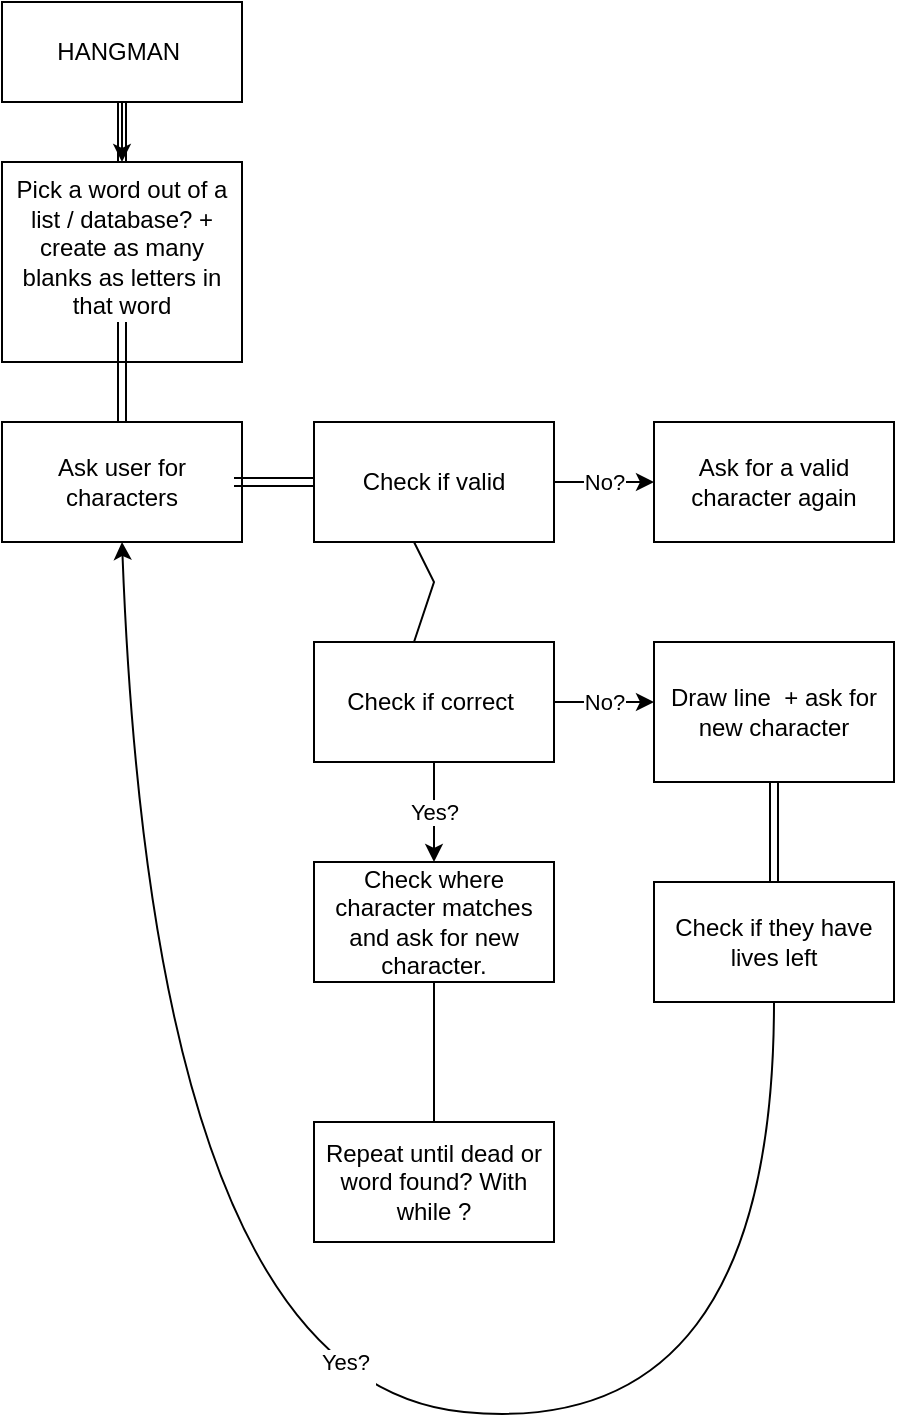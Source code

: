 <mxfile version="24.7.4">
  <diagram name="Page-1" id="YkgMBwCI7OGXfndA6B0e">
    <mxGraphModel dx="1242" dy="802" grid="1" gridSize="10" guides="1" tooltips="1" connect="1" arrows="1" fold="1" page="1" pageScale="1" pageWidth="827" pageHeight="1169" math="0" shadow="0">
      <root>
        <mxCell id="0" />
        <mxCell id="1" parent="0" />
        <mxCell id="1CcfnZJcr7BuHAOgr-7a-4" value="" style="edgeStyle=orthogonalEdgeStyle;rounded=0;orthogonalLoop=1;jettySize=auto;html=1;" edge="1" parent="1" source="1CcfnZJcr7BuHAOgr-7a-1" target="1CcfnZJcr7BuHAOgr-7a-2">
          <mxGeometry relative="1" as="geometry" />
        </mxCell>
        <mxCell id="1CcfnZJcr7BuHAOgr-7a-1" value="HANGMAN&amp;nbsp;" style="rounded=0;whiteSpace=wrap;html=1;" vertex="1" parent="1">
          <mxGeometry x="354" y="10" width="120" height="50" as="geometry" />
        </mxCell>
        <mxCell id="1CcfnZJcr7BuHAOgr-7a-2" value="Pick a word out of a list / database? + create as many blanks as letters in that word&lt;div&gt;&lt;br&gt;&lt;/div&gt;" style="rounded=0;whiteSpace=wrap;html=1;" vertex="1" parent="1">
          <mxGeometry x="354" y="90" width="120" height="100" as="geometry" />
        </mxCell>
        <mxCell id="1CcfnZJcr7BuHAOgr-7a-3" value="" style="shape=link;html=1;rounded=0;entryX=0.5;entryY=1;entryDx=0;entryDy=0;" edge="1" parent="1" source="1CcfnZJcr7BuHAOgr-7a-2" target="1CcfnZJcr7BuHAOgr-7a-1">
          <mxGeometry width="100" relative="1" as="geometry">
            <mxPoint x="414" y="10" as="sourcePoint" />
            <mxPoint x="410" y="60" as="targetPoint" />
          </mxGeometry>
        </mxCell>
        <mxCell id="1CcfnZJcr7BuHAOgr-7a-5" value="Ask user for characters" style="rounded=0;whiteSpace=wrap;html=1;" vertex="1" parent="1">
          <mxGeometry x="354" y="220" width="120" height="60" as="geometry" />
        </mxCell>
        <mxCell id="1CcfnZJcr7BuHAOgr-7a-9" value="" style="shape=link;html=1;rounded=0;" edge="1" parent="1" source="1CcfnZJcr7BuHAOgr-7a-5">
          <mxGeometry width="100" relative="1" as="geometry">
            <mxPoint x="414" y="120" as="sourcePoint" />
            <mxPoint x="414" y="170" as="targetPoint" />
          </mxGeometry>
        </mxCell>
        <mxCell id="1CcfnZJcr7BuHAOgr-7a-10" value="" style="shape=link;html=1;rounded=0;" edge="1" parent="1" target="1CcfnZJcr7BuHAOgr-7a-11">
          <mxGeometry width="100" relative="1" as="geometry">
            <mxPoint x="470" y="250" as="sourcePoint" />
            <mxPoint x="570" y="250" as="targetPoint" />
          </mxGeometry>
        </mxCell>
        <mxCell id="1CcfnZJcr7BuHAOgr-7a-11" value="Check if valid" style="rounded=0;whiteSpace=wrap;html=1;" vertex="1" parent="1">
          <mxGeometry x="510" y="220" width="120" height="60" as="geometry" />
        </mxCell>
        <mxCell id="1CcfnZJcr7BuHAOgr-7a-12" value="Ask for a valid character again" style="rounded=0;whiteSpace=wrap;html=1;" vertex="1" parent="1">
          <mxGeometry x="680" y="220" width="120" height="60" as="geometry" />
        </mxCell>
        <mxCell id="1CcfnZJcr7BuHAOgr-7a-13" value="" style="endArrow=classic;html=1;rounded=0;entryX=0;entryY=0.5;entryDx=0;entryDy=0;" edge="1" parent="1" source="1CcfnZJcr7BuHAOgr-7a-11" target="1CcfnZJcr7BuHAOgr-7a-12">
          <mxGeometry relative="1" as="geometry">
            <mxPoint x="630" y="250" as="sourcePoint" />
            <mxPoint x="670" y="250" as="targetPoint" />
          </mxGeometry>
        </mxCell>
        <mxCell id="1CcfnZJcr7BuHAOgr-7a-14" value="No?" style="edgeLabel;resizable=0;html=1;;align=center;verticalAlign=middle;" connectable="0" vertex="1" parent="1CcfnZJcr7BuHAOgr-7a-13">
          <mxGeometry relative="1" as="geometry" />
        </mxCell>
        <mxCell id="1CcfnZJcr7BuHAOgr-7a-15" value="" style="endArrow=none;html=1;rounded=0;" edge="1" parent="1">
          <mxGeometry width="50" height="50" relative="1" as="geometry">
            <mxPoint x="560" y="330" as="sourcePoint" />
            <mxPoint x="560" y="280" as="targetPoint" />
            <Array as="points">
              <mxPoint x="570" y="300" />
            </Array>
          </mxGeometry>
        </mxCell>
        <mxCell id="1CcfnZJcr7BuHAOgr-7a-16" value="Check if correct&amp;nbsp;" style="rounded=0;whiteSpace=wrap;html=1;" vertex="1" parent="1">
          <mxGeometry x="510" y="330" width="120" height="60" as="geometry" />
        </mxCell>
        <mxCell id="1CcfnZJcr7BuHAOgr-7a-17" value="Draw line &amp;nbsp;+ ask for new character" style="rounded=0;whiteSpace=wrap;html=1;" vertex="1" parent="1">
          <mxGeometry x="680" y="330" width="120" height="70" as="geometry" />
        </mxCell>
        <mxCell id="1CcfnZJcr7BuHAOgr-7a-18" value="" style="endArrow=classic;html=1;rounded=0;" edge="1" parent="1" source="1CcfnZJcr7BuHAOgr-7a-16">
          <mxGeometry relative="1" as="geometry">
            <mxPoint x="630" y="360" as="sourcePoint" />
            <mxPoint x="680" y="360" as="targetPoint" />
          </mxGeometry>
        </mxCell>
        <mxCell id="1CcfnZJcr7BuHAOgr-7a-19" value="No?" style="edgeLabel;resizable=0;html=1;;align=center;verticalAlign=middle;" connectable="0" vertex="1" parent="1CcfnZJcr7BuHAOgr-7a-18">
          <mxGeometry relative="1" as="geometry" />
        </mxCell>
        <mxCell id="1CcfnZJcr7BuHAOgr-7a-20" value="Check where character matches and ask for new character." style="rounded=0;whiteSpace=wrap;html=1;" vertex="1" parent="1">
          <mxGeometry x="510" y="440" width="120" height="60" as="geometry" />
        </mxCell>
        <mxCell id="1CcfnZJcr7BuHAOgr-7a-21" value="" style="endArrow=classic;html=1;rounded=0;" edge="1" parent="1" source="1CcfnZJcr7BuHAOgr-7a-16">
          <mxGeometry relative="1" as="geometry">
            <mxPoint x="570" y="390" as="sourcePoint" />
            <mxPoint x="570" y="440" as="targetPoint" />
          </mxGeometry>
        </mxCell>
        <mxCell id="1CcfnZJcr7BuHAOgr-7a-22" value="Yes?" style="edgeLabel;resizable=0;html=1;;align=center;verticalAlign=middle;" connectable="0" vertex="1" parent="1CcfnZJcr7BuHAOgr-7a-21">
          <mxGeometry relative="1" as="geometry" />
        </mxCell>
        <mxCell id="1CcfnZJcr7BuHAOgr-7a-23" value="" style="endArrow=none;html=1;rounded=0;" edge="1" parent="1" source="1CcfnZJcr7BuHAOgr-7a-20">
          <mxGeometry width="50" height="50" relative="1" as="geometry">
            <mxPoint x="570" y="550" as="sourcePoint" />
            <mxPoint x="570" y="570.711" as="targetPoint" />
          </mxGeometry>
        </mxCell>
        <mxCell id="1CcfnZJcr7BuHAOgr-7a-24" value="Repeat until dead or word found? With while ?" style="rounded=0;whiteSpace=wrap;html=1;" vertex="1" parent="1">
          <mxGeometry x="510" y="570" width="120" height="60" as="geometry" />
        </mxCell>
        <mxCell id="1CcfnZJcr7BuHAOgr-7a-25" value="Check if they have lives left" style="rounded=0;whiteSpace=wrap;html=1;" vertex="1" parent="1">
          <mxGeometry x="680" y="450" width="120" height="60" as="geometry" />
        </mxCell>
        <mxCell id="1CcfnZJcr7BuHAOgr-7a-26" value="" style="shape=link;html=1;rounded=0;" edge="1" parent="1" source="1CcfnZJcr7BuHAOgr-7a-25">
          <mxGeometry width="100" relative="1" as="geometry">
            <mxPoint x="740" y="350" as="sourcePoint" />
            <mxPoint x="740" y="400" as="targetPoint" />
          </mxGeometry>
        </mxCell>
        <mxCell id="1CcfnZJcr7BuHAOgr-7a-30" value="" style="curved=1;endArrow=classic;html=1;rounded=0;entryX=0.5;entryY=1;entryDx=0;entryDy=0;" edge="1" parent="1" source="1CcfnZJcr7BuHAOgr-7a-25" target="1CcfnZJcr7BuHAOgr-7a-5">
          <mxGeometry width="50" height="50" relative="1" as="geometry">
            <mxPoint x="740" y="560" as="sourcePoint" />
            <mxPoint x="360" y="680" as="targetPoint" />
            <Array as="points">
              <mxPoint x="740" y="730" />
              <mxPoint x="430" y="700" />
            </Array>
          </mxGeometry>
        </mxCell>
        <mxCell id="1CcfnZJcr7BuHAOgr-7a-31" value="Yes?&amp;nbsp;&lt;div&gt;&lt;br&gt;&lt;/div&gt;" style="edgeLabel;html=1;align=center;verticalAlign=middle;resizable=0;points=[];" vertex="1" connectable="0" parent="1CcfnZJcr7BuHAOgr-7a-30">
          <mxGeometry x="-0.085" y="-13" relative="1" as="geometry">
            <mxPoint as="offset" />
          </mxGeometry>
        </mxCell>
      </root>
    </mxGraphModel>
  </diagram>
</mxfile>
